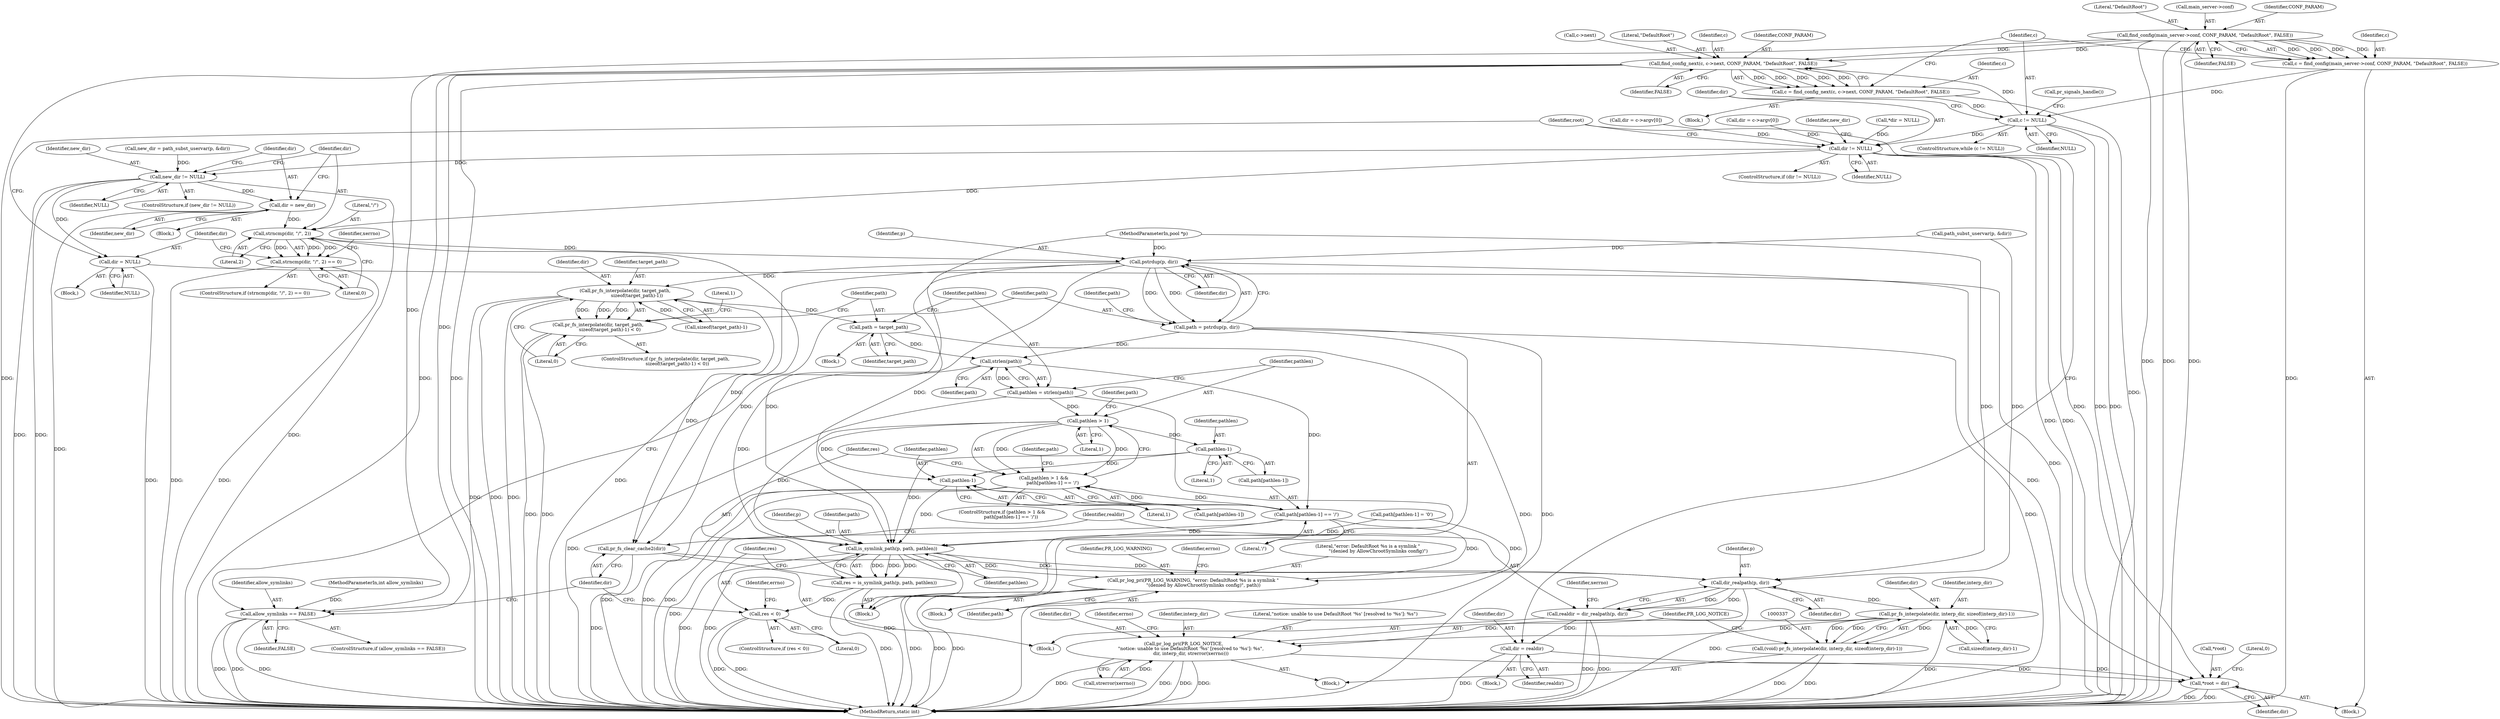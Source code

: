 digraph "0_proftpd_349addc3be4fcdad9bd4ec01ad1ccd916c898ed8@pointer" {
"1000173" [label="(Call,find_config_next(c, c->next, CONF_PARAM, \"DefaultRoot\", FALSE))"];
"1000130" [label="(Call,c != NULL)"];
"1000171" [label="(Call,c = find_config_next(c, c->next, CONF_PARAM, \"DefaultRoot\", FALSE))"];
"1000173" [label="(Call,find_config_next(c, c->next, CONF_PARAM, \"DefaultRoot\", FALSE))"];
"1000122" [label="(Call,find_config(main_server->conf, CONF_PARAM, \"DefaultRoot\", FALSE))"];
"1000120" [label="(Call,c = find_config(main_server->conf, CONF_PARAM, \"DefaultRoot\", FALSE))"];
"1000220" [label="(Call,allow_symlinks == FALSE)"];
"1000182" [label="(Call,dir != NULL)"];
"1000194" [label="(Call,new_dir != NULL)"];
"1000198" [label="(Call,dir = new_dir)"];
"1000203" [label="(Call,strncmp(dir, \"/\", 2))"];
"1000202" [label="(Call,strncmp(dir, \"/\", 2) == 0)"];
"1000229" [label="(Call,pstrdup(p, dir))"];
"1000227" [label="(Call,path = pstrdup(p, dir))"];
"1000263" [label="(Call,strlen(path))"];
"1000261" [label="(Call,pathlen = strlen(path))"];
"1000267" [label="(Call,pathlen > 1)"];
"1000266" [label="(Call,pathlen > 1 &&\n            path[pathlen-1] == '/')"];
"1000273" [label="(Call,pathlen-1)"];
"1000281" [label="(Call,pathlen-1)"];
"1000287" [label="(Call,is_symlink_path(p, path, pathlen))"];
"1000285" [label="(Call,res = is_symlink_path(p, path, pathlen))"];
"1000292" [label="(Call,res < 0)"];
"1000301" [label="(Call,pr_log_pri(PR_LOG_WARNING, \"error: DefaultRoot %s is a symlink \"\n              \"(denied by AllowChrootSymlinks config)\", path))"];
"1000316" [label="(Call,dir_realpath(p, dir))"];
"1000314" [label="(Call,realdir = dir_realpath(p, dir))"];
"1000325" [label="(Call,dir = realdir)"];
"1000355" [label="(Call,*root = dir)"];
"1000338" [label="(Call,pr_fs_interpolate(dir, interp_dir, sizeof(interp_dir)-1))"];
"1000336" [label="(Call,(void) pr_fs_interpolate(dir, interp_dir, sizeof(interp_dir)-1))"];
"1000345" [label="(Call,pr_log_pri(PR_LOG_NOTICE,\n          \"notice: unable to use DefaultRoot '%s' [resolved to '%s']: %s\",\n          dir, interp_dir, strerror(xerrno)))"];
"1000270" [label="(Call,path[pathlen-1] == '/')"];
"1000246" [label="(Call,pr_fs_interpolate(dir, target_path,\n                sizeof(target_path)-1))"];
"1000245" [label="(Call,pr_fs_interpolate(dir, target_path,\n                sizeof(target_path)-1) < 0)"];
"1000258" [label="(Call,path = target_path)"];
"1000311" [label="(Call,pr_fs_clear_cache2(dir))"];
"1000209" [label="(Call,dir = NULL)"];
"1000227" [label="(Call,path = pstrdup(p, dir))"];
"1000133" [label="(Block,)"];
"1000204" [label="(Identifier,dir)"];
"1000283" [label="(Literal,1)"];
"1000275" [label="(Literal,1)"];
"1000279" [label="(Call,path[pathlen-1])"];
"1000134" [label="(Call,pr_signals_handle())"];
"1000203" [label="(Call,strncmp(dir, \"/\", 2))"];
"1000264" [label="(Identifier,path)"];
"1000257" [label="(Literal,1)"];
"1000357" [label="(Identifier,root)"];
"1000187" [label="(Call,new_dir = path_subst_uservar(p, &dir))"];
"1000129" [label="(ControlStructure,while (c != NULL))"];
"1000272" [label="(Identifier,path)"];
"1000183" [label="(Identifier,dir)"];
"1000127" [label="(Literal,\"DefaultRoot\")"];
"1000201" [label="(ControlStructure,if (strncmp(dir, \"/\", 2) == 0))"];
"1000302" [label="(Identifier,PR_LOG_WARNING)"];
"1000213" [label="(Block,)"];
"1000301" [label="(Call,pr_log_pri(PR_LOG_WARNING, \"error: DefaultRoot %s is a symlink \"\n              \"(denied by AllowChrootSymlinks config)\", path))"];
"1000260" [label="(Identifier,target_path)"];
"1000175" [label="(Call,c->next)"];
"1000298" [label="(Identifier,errno)"];
"1000180" [label="(Identifier,FALSE)"];
"1000312" [label="(Identifier,dir)"];
"1000132" [label="(Identifier,NULL)"];
"1000268" [label="(Identifier,pathlen)"];
"1000325" [label="(Call,dir = realdir)"];
"1000188" [label="(Identifier,new_dir)"];
"1000172" [label="(Identifier,c)"];
"1000355" [label="(Call,*root = dir)"];
"1000246" [label="(Call,pr_fs_interpolate(dir, target_path,\n                sizeof(target_path)-1))"];
"1000179" [label="(Literal,\"DefaultRoot\")"];
"1000181" [label="(ControlStructure,if (dir != NULL))"];
"1000131" [label="(Identifier,c)"];
"1000222" [label="(Identifier,FALSE)"];
"1000270" [label="(Call,path[pathlen-1] == '/')"];
"1000316" [label="(Call,dir_realpath(p, dir))"];
"1000339" [label="(Identifier,dir)"];
"1000199" [label="(Identifier,dir)"];
"1000209" [label="(Call,dir = NULL)"];
"1000173" [label="(Call,find_config_next(c, c->next, CONF_PARAM, \"DefaultRoot\", FALSE))"];
"1000361" [label="(MethodReturn,static int)"];
"1000116" [label="(Call,*dir = NULL)"];
"1000258" [label="(Call,path = target_path)"];
"1000194" [label="(Call,new_dir != NULL)"];
"1000336" [label="(Call,(void) pr_fs_interpolate(dir, interp_dir, sizeof(interp_dir)-1))"];
"1000265" [label="(ControlStructure,if (pathlen > 1 &&\n            path[pathlen-1] == '/'))"];
"1000329" [label="(Block,)"];
"1000324" [label="(Block,)"];
"1000123" [label="(Call,main_server->conf)"];
"1000286" [label="(Identifier,res)"];
"1000253" [label="(Literal,0)"];
"1000230" [label="(Identifier,p)"];
"1000198" [label="(Call,dir = new_dir)"];
"1000120" [label="(Call,c = find_config(main_server->conf, CONF_PARAM, \"DefaultRoot\", FALSE))"];
"1000261" [label="(Call,pathlen = strlen(path))"];
"1000217" [label="(Identifier,xerrno)"];
"1000327" [label="(Identifier,realdir)"];
"1000341" [label="(Call,sizeof(interp_dir)-1)"];
"1000229" [label="(Call,pstrdup(p, dir))"];
"1000345" [label="(Call,pr_log_pri(PR_LOG_NOTICE,\n          \"notice: unable to use DefaultRoot '%s' [resolved to '%s']: %s\",\n          dir, interp_dir, strerror(xerrno)))"];
"1000259" [label="(Identifier,path)"];
"1000189" [label="(Call,path_subst_uservar(p, &dir))"];
"1000107" [label="(MethodParameterIn,pool *p)"];
"1000235" [label="(Identifier,path)"];
"1000306" [label="(Identifier,errno)"];
"1000326" [label="(Identifier,dir)"];
"1000245" [label="(Call,pr_fs_interpolate(dir, target_path,\n                sizeof(target_path)-1) < 0)"];
"1000282" [label="(Identifier,pathlen)"];
"1000228" [label="(Identifier,path)"];
"1000300" [label="(Block,)"];
"1000287" [label="(Call,is_symlink_path(p, path, pathlen))"];
"1000303" [label="(Literal,\"error: DefaultRoot %s is a symlink \"\n              \"(denied by AllowChrootSymlinks config)\")"];
"1000350" [label="(Call,strerror(xerrno))"];
"1000263" [label="(Call,strlen(path))"];
"1000267" [label="(Call,pathlen > 1)"];
"1000285" [label="(Call,res = is_symlink_path(p, path, pathlen))"];
"1000291" [label="(ControlStructure,if (res < 0))"];
"1000200" [label="(Identifier,new_dir)"];
"1000184" [label="(Identifier,NULL)"];
"1000195" [label="(Identifier,new_dir)"];
"1000314" [label="(Call,realdir = dir_realpath(p, dir))"];
"1000142" [label="(Call,dir = c->argv[0])"];
"1000292" [label="(Call,res < 0)"];
"1000110" [label="(Block,)"];
"1000269" [label="(Literal,1)"];
"1000266" [label="(Call,pathlen > 1 &&\n            path[pathlen-1] == '/')"];
"1000315" [label="(Identifier,realdir)"];
"1000211" [label="(Identifier,NULL)"];
"1000108" [label="(MethodParameterIn,int allow_symlinks)"];
"1000197" [label="(Block,)"];
"1000126" [label="(Identifier,CONF_PARAM)"];
"1000248" [label="(Identifier,target_path)"];
"1000318" [label="(Identifier,dir)"];
"1000244" [label="(ControlStructure,if (pr_fs_interpolate(dir, target_path,\n                sizeof(target_path)-1) < 0))"];
"1000121" [label="(Identifier,c)"];
"1000290" [label="(Identifier,pathlen)"];
"1000346" [label="(Identifier,PR_LOG_NOTICE)"];
"1000196" [label="(Identifier,NULL)"];
"1000271" [label="(Call,path[pathlen-1])"];
"1000163" [label="(Call,dir = c->argv[0])"];
"1000349" [label="(Identifier,interp_dir)"];
"1000293" [label="(Identifier,res)"];
"1000223" [label="(Block,)"];
"1000304" [label="(Identifier,path)"];
"1000122" [label="(Call,find_config(main_server->conf, CONF_PARAM, \"DefaultRoot\", FALSE))"];
"1000193" [label="(ControlStructure,if (new_dir != NULL))"];
"1000207" [label="(Literal,0)"];
"1000276" [label="(Literal,'/')"];
"1000262" [label="(Identifier,pathlen)"];
"1000320" [label="(Identifier,xerrno)"];
"1000347" [label="(Literal,\"notice: unable to use DefaultRoot '%s' [resolved to '%s']: %s\")"];
"1000294" [label="(Literal,0)"];
"1000288" [label="(Identifier,p)"];
"1000338" [label="(Call,pr_fs_interpolate(dir, interp_dir, sizeof(interp_dir)-1))"];
"1000289" [label="(Identifier,path)"];
"1000280" [label="(Identifier,path)"];
"1000128" [label="(Identifier,FALSE)"];
"1000348" [label="(Identifier,dir)"];
"1000220" [label="(Call,allow_symlinks == FALSE)"];
"1000210" [label="(Identifier,dir)"];
"1000247" [label="(Identifier,dir)"];
"1000182" [label="(Call,dir != NULL)"];
"1000174" [label="(Identifier,c)"];
"1000219" [label="(ControlStructure,if (allow_symlinks == FALSE))"];
"1000171" [label="(Call,c = find_config_next(c, c->next, CONF_PARAM, \"DefaultRoot\", FALSE))"];
"1000311" [label="(Call,pr_fs_clear_cache2(dir))"];
"1000178" [label="(Identifier,CONF_PARAM)"];
"1000130" [label="(Call,c != NULL)"];
"1000281" [label="(Call,pathlen-1)"];
"1000205" [label="(Literal,\"/\")"];
"1000249" [label="(Call,sizeof(target_path)-1)"];
"1000273" [label="(Call,pathlen-1)"];
"1000356" [label="(Call,*root)"];
"1000358" [label="(Identifier,dir)"];
"1000221" [label="(Identifier,allow_symlinks)"];
"1000231" [label="(Identifier,dir)"];
"1000206" [label="(Literal,2)"];
"1000243" [label="(Block,)"];
"1000340" [label="(Identifier,interp_dir)"];
"1000317" [label="(Identifier,p)"];
"1000360" [label="(Literal,0)"];
"1000208" [label="(Block,)"];
"1000278" [label="(Call,path[pathlen-1] = '\0')"];
"1000353" [label="(Identifier,errno)"];
"1000202" [label="(Call,strncmp(dir, \"/\", 2) == 0)"];
"1000274" [label="(Identifier,pathlen)"];
"1000173" -> "1000171"  [label="AST: "];
"1000173" -> "1000180"  [label="CFG: "];
"1000174" -> "1000173"  [label="AST: "];
"1000175" -> "1000173"  [label="AST: "];
"1000178" -> "1000173"  [label="AST: "];
"1000179" -> "1000173"  [label="AST: "];
"1000180" -> "1000173"  [label="AST: "];
"1000171" -> "1000173"  [label="CFG: "];
"1000173" -> "1000361"  [label="DDG: "];
"1000173" -> "1000361"  [label="DDG: "];
"1000173" -> "1000361"  [label="DDG: "];
"1000173" -> "1000171"  [label="DDG: "];
"1000173" -> "1000171"  [label="DDG: "];
"1000173" -> "1000171"  [label="DDG: "];
"1000173" -> "1000171"  [label="DDG: "];
"1000173" -> "1000171"  [label="DDG: "];
"1000130" -> "1000173"  [label="DDG: "];
"1000122" -> "1000173"  [label="DDG: "];
"1000122" -> "1000173"  [label="DDG: "];
"1000173" -> "1000220"  [label="DDG: "];
"1000130" -> "1000129"  [label="AST: "];
"1000130" -> "1000132"  [label="CFG: "];
"1000131" -> "1000130"  [label="AST: "];
"1000132" -> "1000130"  [label="AST: "];
"1000134" -> "1000130"  [label="CFG: "];
"1000183" -> "1000130"  [label="CFG: "];
"1000130" -> "1000361"  [label="DDG: "];
"1000130" -> "1000361"  [label="DDG: "];
"1000171" -> "1000130"  [label="DDG: "];
"1000120" -> "1000130"  [label="DDG: "];
"1000130" -> "1000182"  [label="DDG: "];
"1000171" -> "1000133"  [label="AST: "];
"1000172" -> "1000171"  [label="AST: "];
"1000131" -> "1000171"  [label="CFG: "];
"1000171" -> "1000361"  [label="DDG: "];
"1000122" -> "1000120"  [label="AST: "];
"1000122" -> "1000128"  [label="CFG: "];
"1000123" -> "1000122"  [label="AST: "];
"1000126" -> "1000122"  [label="AST: "];
"1000127" -> "1000122"  [label="AST: "];
"1000128" -> "1000122"  [label="AST: "];
"1000120" -> "1000122"  [label="CFG: "];
"1000122" -> "1000361"  [label="DDG: "];
"1000122" -> "1000361"  [label="DDG: "];
"1000122" -> "1000361"  [label="DDG: "];
"1000122" -> "1000120"  [label="DDG: "];
"1000122" -> "1000120"  [label="DDG: "];
"1000122" -> "1000120"  [label="DDG: "];
"1000122" -> "1000120"  [label="DDG: "];
"1000122" -> "1000220"  [label="DDG: "];
"1000120" -> "1000110"  [label="AST: "];
"1000121" -> "1000120"  [label="AST: "];
"1000131" -> "1000120"  [label="CFG: "];
"1000120" -> "1000361"  [label="DDG: "];
"1000220" -> "1000219"  [label="AST: "];
"1000220" -> "1000222"  [label="CFG: "];
"1000221" -> "1000220"  [label="AST: "];
"1000222" -> "1000220"  [label="AST: "];
"1000228" -> "1000220"  [label="CFG: "];
"1000312" -> "1000220"  [label="CFG: "];
"1000220" -> "1000361"  [label="DDG: "];
"1000220" -> "1000361"  [label="DDG: "];
"1000220" -> "1000361"  [label="DDG: "];
"1000108" -> "1000220"  [label="DDG: "];
"1000182" -> "1000181"  [label="AST: "];
"1000182" -> "1000184"  [label="CFG: "];
"1000183" -> "1000182"  [label="AST: "];
"1000184" -> "1000182"  [label="AST: "];
"1000188" -> "1000182"  [label="CFG: "];
"1000357" -> "1000182"  [label="CFG: "];
"1000182" -> "1000361"  [label="DDG: "];
"1000182" -> "1000361"  [label="DDG: "];
"1000116" -> "1000182"  [label="DDG: "];
"1000163" -> "1000182"  [label="DDG: "];
"1000142" -> "1000182"  [label="DDG: "];
"1000182" -> "1000194"  [label="DDG: "];
"1000182" -> "1000203"  [label="DDG: "];
"1000182" -> "1000355"  [label="DDG: "];
"1000194" -> "1000193"  [label="AST: "];
"1000194" -> "1000196"  [label="CFG: "];
"1000195" -> "1000194"  [label="AST: "];
"1000196" -> "1000194"  [label="AST: "];
"1000199" -> "1000194"  [label="CFG: "];
"1000204" -> "1000194"  [label="CFG: "];
"1000194" -> "1000361"  [label="DDG: "];
"1000194" -> "1000361"  [label="DDG: "];
"1000194" -> "1000361"  [label="DDG: "];
"1000187" -> "1000194"  [label="DDG: "];
"1000194" -> "1000198"  [label="DDG: "];
"1000194" -> "1000209"  [label="DDG: "];
"1000198" -> "1000197"  [label="AST: "];
"1000198" -> "1000200"  [label="CFG: "];
"1000199" -> "1000198"  [label="AST: "];
"1000200" -> "1000198"  [label="AST: "];
"1000204" -> "1000198"  [label="CFG: "];
"1000198" -> "1000361"  [label="DDG: "];
"1000198" -> "1000203"  [label="DDG: "];
"1000203" -> "1000202"  [label="AST: "];
"1000203" -> "1000206"  [label="CFG: "];
"1000204" -> "1000203"  [label="AST: "];
"1000205" -> "1000203"  [label="AST: "];
"1000206" -> "1000203"  [label="AST: "];
"1000207" -> "1000203"  [label="CFG: "];
"1000203" -> "1000202"  [label="DDG: "];
"1000203" -> "1000202"  [label="DDG: "];
"1000203" -> "1000202"  [label="DDG: "];
"1000203" -> "1000229"  [label="DDG: "];
"1000203" -> "1000311"  [label="DDG: "];
"1000202" -> "1000201"  [label="AST: "];
"1000202" -> "1000207"  [label="CFG: "];
"1000207" -> "1000202"  [label="AST: "];
"1000210" -> "1000202"  [label="CFG: "];
"1000217" -> "1000202"  [label="CFG: "];
"1000202" -> "1000361"  [label="DDG: "];
"1000202" -> "1000361"  [label="DDG: "];
"1000229" -> "1000227"  [label="AST: "];
"1000229" -> "1000231"  [label="CFG: "];
"1000230" -> "1000229"  [label="AST: "];
"1000231" -> "1000229"  [label="AST: "];
"1000227" -> "1000229"  [label="CFG: "];
"1000229" -> "1000361"  [label="DDG: "];
"1000229" -> "1000361"  [label="DDG: "];
"1000229" -> "1000227"  [label="DDG: "];
"1000229" -> "1000227"  [label="DDG: "];
"1000189" -> "1000229"  [label="DDG: "];
"1000107" -> "1000229"  [label="DDG: "];
"1000229" -> "1000246"  [label="DDG: "];
"1000229" -> "1000287"  [label="DDG: "];
"1000229" -> "1000311"  [label="DDG: "];
"1000227" -> "1000223"  [label="AST: "];
"1000228" -> "1000227"  [label="AST: "];
"1000235" -> "1000227"  [label="CFG: "];
"1000227" -> "1000361"  [label="DDG: "];
"1000227" -> "1000361"  [label="DDG: "];
"1000227" -> "1000263"  [label="DDG: "];
"1000263" -> "1000261"  [label="AST: "];
"1000263" -> "1000264"  [label="CFG: "];
"1000264" -> "1000263"  [label="AST: "];
"1000261" -> "1000263"  [label="CFG: "];
"1000263" -> "1000261"  [label="DDG: "];
"1000258" -> "1000263"  [label="DDG: "];
"1000263" -> "1000270"  [label="DDG: "];
"1000263" -> "1000287"  [label="DDG: "];
"1000261" -> "1000223"  [label="AST: "];
"1000262" -> "1000261"  [label="AST: "];
"1000268" -> "1000261"  [label="CFG: "];
"1000261" -> "1000361"  [label="DDG: "];
"1000261" -> "1000267"  [label="DDG: "];
"1000267" -> "1000266"  [label="AST: "];
"1000267" -> "1000269"  [label="CFG: "];
"1000268" -> "1000267"  [label="AST: "];
"1000269" -> "1000267"  [label="AST: "];
"1000272" -> "1000267"  [label="CFG: "];
"1000266" -> "1000267"  [label="CFG: "];
"1000267" -> "1000266"  [label="DDG: "];
"1000267" -> "1000266"  [label="DDG: "];
"1000267" -> "1000273"  [label="DDG: "];
"1000267" -> "1000281"  [label="DDG: "];
"1000267" -> "1000287"  [label="DDG: "];
"1000266" -> "1000265"  [label="AST: "];
"1000266" -> "1000270"  [label="CFG: "];
"1000270" -> "1000266"  [label="AST: "];
"1000280" -> "1000266"  [label="CFG: "];
"1000286" -> "1000266"  [label="CFG: "];
"1000266" -> "1000361"  [label="DDG: "];
"1000266" -> "1000361"  [label="DDG: "];
"1000266" -> "1000361"  [label="DDG: "];
"1000270" -> "1000266"  [label="DDG: "];
"1000270" -> "1000266"  [label="DDG: "];
"1000273" -> "1000271"  [label="AST: "];
"1000273" -> "1000275"  [label="CFG: "];
"1000274" -> "1000273"  [label="AST: "];
"1000275" -> "1000273"  [label="AST: "];
"1000271" -> "1000273"  [label="CFG: "];
"1000273" -> "1000281"  [label="DDG: "];
"1000273" -> "1000287"  [label="DDG: "];
"1000281" -> "1000279"  [label="AST: "];
"1000281" -> "1000283"  [label="CFG: "];
"1000282" -> "1000281"  [label="AST: "];
"1000283" -> "1000281"  [label="AST: "];
"1000279" -> "1000281"  [label="CFG: "];
"1000281" -> "1000287"  [label="DDG: "];
"1000287" -> "1000285"  [label="AST: "];
"1000287" -> "1000290"  [label="CFG: "];
"1000288" -> "1000287"  [label="AST: "];
"1000289" -> "1000287"  [label="AST: "];
"1000290" -> "1000287"  [label="AST: "];
"1000285" -> "1000287"  [label="CFG: "];
"1000287" -> "1000361"  [label="DDG: "];
"1000287" -> "1000361"  [label="DDG: "];
"1000287" -> "1000361"  [label="DDG: "];
"1000287" -> "1000285"  [label="DDG: "];
"1000287" -> "1000285"  [label="DDG: "];
"1000287" -> "1000285"  [label="DDG: "];
"1000107" -> "1000287"  [label="DDG: "];
"1000270" -> "1000287"  [label="DDG: "];
"1000278" -> "1000287"  [label="DDG: "];
"1000287" -> "1000301"  [label="DDG: "];
"1000287" -> "1000316"  [label="DDG: "];
"1000285" -> "1000223"  [label="AST: "];
"1000286" -> "1000285"  [label="AST: "];
"1000293" -> "1000285"  [label="CFG: "];
"1000285" -> "1000361"  [label="DDG: "];
"1000285" -> "1000292"  [label="DDG: "];
"1000292" -> "1000291"  [label="AST: "];
"1000292" -> "1000294"  [label="CFG: "];
"1000293" -> "1000292"  [label="AST: "];
"1000294" -> "1000292"  [label="AST: "];
"1000298" -> "1000292"  [label="CFG: "];
"1000312" -> "1000292"  [label="CFG: "];
"1000292" -> "1000361"  [label="DDG: "];
"1000292" -> "1000361"  [label="DDG: "];
"1000301" -> "1000300"  [label="AST: "];
"1000301" -> "1000304"  [label="CFG: "];
"1000302" -> "1000301"  [label="AST: "];
"1000303" -> "1000301"  [label="AST: "];
"1000304" -> "1000301"  [label="AST: "];
"1000306" -> "1000301"  [label="CFG: "];
"1000301" -> "1000361"  [label="DDG: "];
"1000301" -> "1000361"  [label="DDG: "];
"1000301" -> "1000361"  [label="DDG: "];
"1000270" -> "1000301"  [label="DDG: "];
"1000278" -> "1000301"  [label="DDG: "];
"1000316" -> "1000314"  [label="AST: "];
"1000316" -> "1000318"  [label="CFG: "];
"1000317" -> "1000316"  [label="AST: "];
"1000318" -> "1000316"  [label="AST: "];
"1000314" -> "1000316"  [label="CFG: "];
"1000316" -> "1000361"  [label="DDG: "];
"1000316" -> "1000314"  [label="DDG: "];
"1000316" -> "1000314"  [label="DDG: "];
"1000189" -> "1000316"  [label="DDG: "];
"1000107" -> "1000316"  [label="DDG: "];
"1000311" -> "1000316"  [label="DDG: "];
"1000316" -> "1000338"  [label="DDG: "];
"1000314" -> "1000213"  [label="AST: "];
"1000315" -> "1000314"  [label="AST: "];
"1000320" -> "1000314"  [label="CFG: "];
"1000314" -> "1000361"  [label="DDG: "];
"1000314" -> "1000361"  [label="DDG: "];
"1000314" -> "1000325"  [label="DDG: "];
"1000325" -> "1000324"  [label="AST: "];
"1000325" -> "1000327"  [label="CFG: "];
"1000326" -> "1000325"  [label="AST: "];
"1000327" -> "1000325"  [label="AST: "];
"1000357" -> "1000325"  [label="CFG: "];
"1000325" -> "1000361"  [label="DDG: "];
"1000325" -> "1000355"  [label="DDG: "];
"1000355" -> "1000110"  [label="AST: "];
"1000355" -> "1000358"  [label="CFG: "];
"1000356" -> "1000355"  [label="AST: "];
"1000358" -> "1000355"  [label="AST: "];
"1000360" -> "1000355"  [label="CFG: "];
"1000355" -> "1000361"  [label="DDG: "];
"1000355" -> "1000361"  [label="DDG: "];
"1000209" -> "1000355"  [label="DDG: "];
"1000345" -> "1000355"  [label="DDG: "];
"1000338" -> "1000336"  [label="AST: "];
"1000338" -> "1000341"  [label="CFG: "];
"1000339" -> "1000338"  [label="AST: "];
"1000340" -> "1000338"  [label="AST: "];
"1000341" -> "1000338"  [label="AST: "];
"1000336" -> "1000338"  [label="CFG: "];
"1000338" -> "1000361"  [label="DDG: "];
"1000338" -> "1000336"  [label="DDG: "];
"1000338" -> "1000336"  [label="DDG: "];
"1000338" -> "1000336"  [label="DDG: "];
"1000341" -> "1000338"  [label="DDG: "];
"1000338" -> "1000345"  [label="DDG: "];
"1000338" -> "1000345"  [label="DDG: "];
"1000336" -> "1000329"  [label="AST: "];
"1000337" -> "1000336"  [label="AST: "];
"1000346" -> "1000336"  [label="CFG: "];
"1000336" -> "1000361"  [label="DDG: "];
"1000336" -> "1000361"  [label="DDG: "];
"1000345" -> "1000329"  [label="AST: "];
"1000345" -> "1000350"  [label="CFG: "];
"1000346" -> "1000345"  [label="AST: "];
"1000347" -> "1000345"  [label="AST: "];
"1000348" -> "1000345"  [label="AST: "];
"1000349" -> "1000345"  [label="AST: "];
"1000350" -> "1000345"  [label="AST: "];
"1000353" -> "1000345"  [label="CFG: "];
"1000345" -> "1000361"  [label="DDG: "];
"1000345" -> "1000361"  [label="DDG: "];
"1000345" -> "1000361"  [label="DDG: "];
"1000345" -> "1000361"  [label="DDG: "];
"1000350" -> "1000345"  [label="DDG: "];
"1000270" -> "1000276"  [label="CFG: "];
"1000271" -> "1000270"  [label="AST: "];
"1000276" -> "1000270"  [label="AST: "];
"1000270" -> "1000361"  [label="DDG: "];
"1000246" -> "1000245"  [label="AST: "];
"1000246" -> "1000249"  [label="CFG: "];
"1000247" -> "1000246"  [label="AST: "];
"1000248" -> "1000246"  [label="AST: "];
"1000249" -> "1000246"  [label="AST: "];
"1000253" -> "1000246"  [label="CFG: "];
"1000246" -> "1000361"  [label="DDG: "];
"1000246" -> "1000361"  [label="DDG: "];
"1000246" -> "1000361"  [label="DDG: "];
"1000246" -> "1000245"  [label="DDG: "];
"1000246" -> "1000245"  [label="DDG: "];
"1000246" -> "1000245"  [label="DDG: "];
"1000249" -> "1000246"  [label="DDG: "];
"1000246" -> "1000258"  [label="DDG: "];
"1000246" -> "1000311"  [label="DDG: "];
"1000245" -> "1000244"  [label="AST: "];
"1000245" -> "1000253"  [label="CFG: "];
"1000253" -> "1000245"  [label="AST: "];
"1000257" -> "1000245"  [label="CFG: "];
"1000259" -> "1000245"  [label="CFG: "];
"1000245" -> "1000361"  [label="DDG: "];
"1000245" -> "1000361"  [label="DDG: "];
"1000258" -> "1000243"  [label="AST: "];
"1000258" -> "1000260"  [label="CFG: "];
"1000259" -> "1000258"  [label="AST: "];
"1000260" -> "1000258"  [label="AST: "];
"1000262" -> "1000258"  [label="CFG: "];
"1000258" -> "1000361"  [label="DDG: "];
"1000311" -> "1000213"  [label="AST: "];
"1000311" -> "1000312"  [label="CFG: "];
"1000312" -> "1000311"  [label="AST: "];
"1000315" -> "1000311"  [label="CFG: "];
"1000311" -> "1000361"  [label="DDG: "];
"1000209" -> "1000208"  [label="AST: "];
"1000209" -> "1000211"  [label="CFG: "];
"1000210" -> "1000209"  [label="AST: "];
"1000211" -> "1000209"  [label="AST: "];
"1000357" -> "1000209"  [label="CFG: "];
"1000209" -> "1000361"  [label="DDG: "];
}
